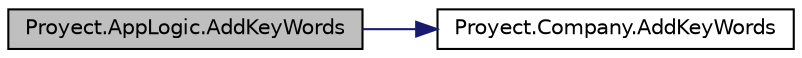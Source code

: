 digraph "Proyect.AppLogic.AddKeyWords"
{
 // INTERACTIVE_SVG=YES
 // LATEX_PDF_SIZE
  edge [fontname="Helvetica",fontsize="10",labelfontname="Helvetica",labelfontsize="10"];
  node [fontname="Helvetica",fontsize="10",shape=record];
  rankdir="LR";
  Node1 [label="Proyect.AppLogic.AddKeyWords",height=0.2,width=0.4,color="black", fillcolor="grey75", style="filled", fontcolor="black",tooltip="Agrega las palabras clave de una oferta. Le delaga la responsabilidad a Company (La epxerta)."];
  Node1 -> Node2 [color="midnightblue",fontsize="10",style="solid",fontname="Helvetica"];
  Node2 [label="Proyect.Company.AddKeyWords",height=0.2,width=0.4,color="black", fillcolor="white", style="filled",URL="$classProyect_1_1Company.html#a1f8d0d117baa7f5ef70273fa81cccfa7",tooltip="Agrega palabras clave a una oferta (Por expert)."];
}
